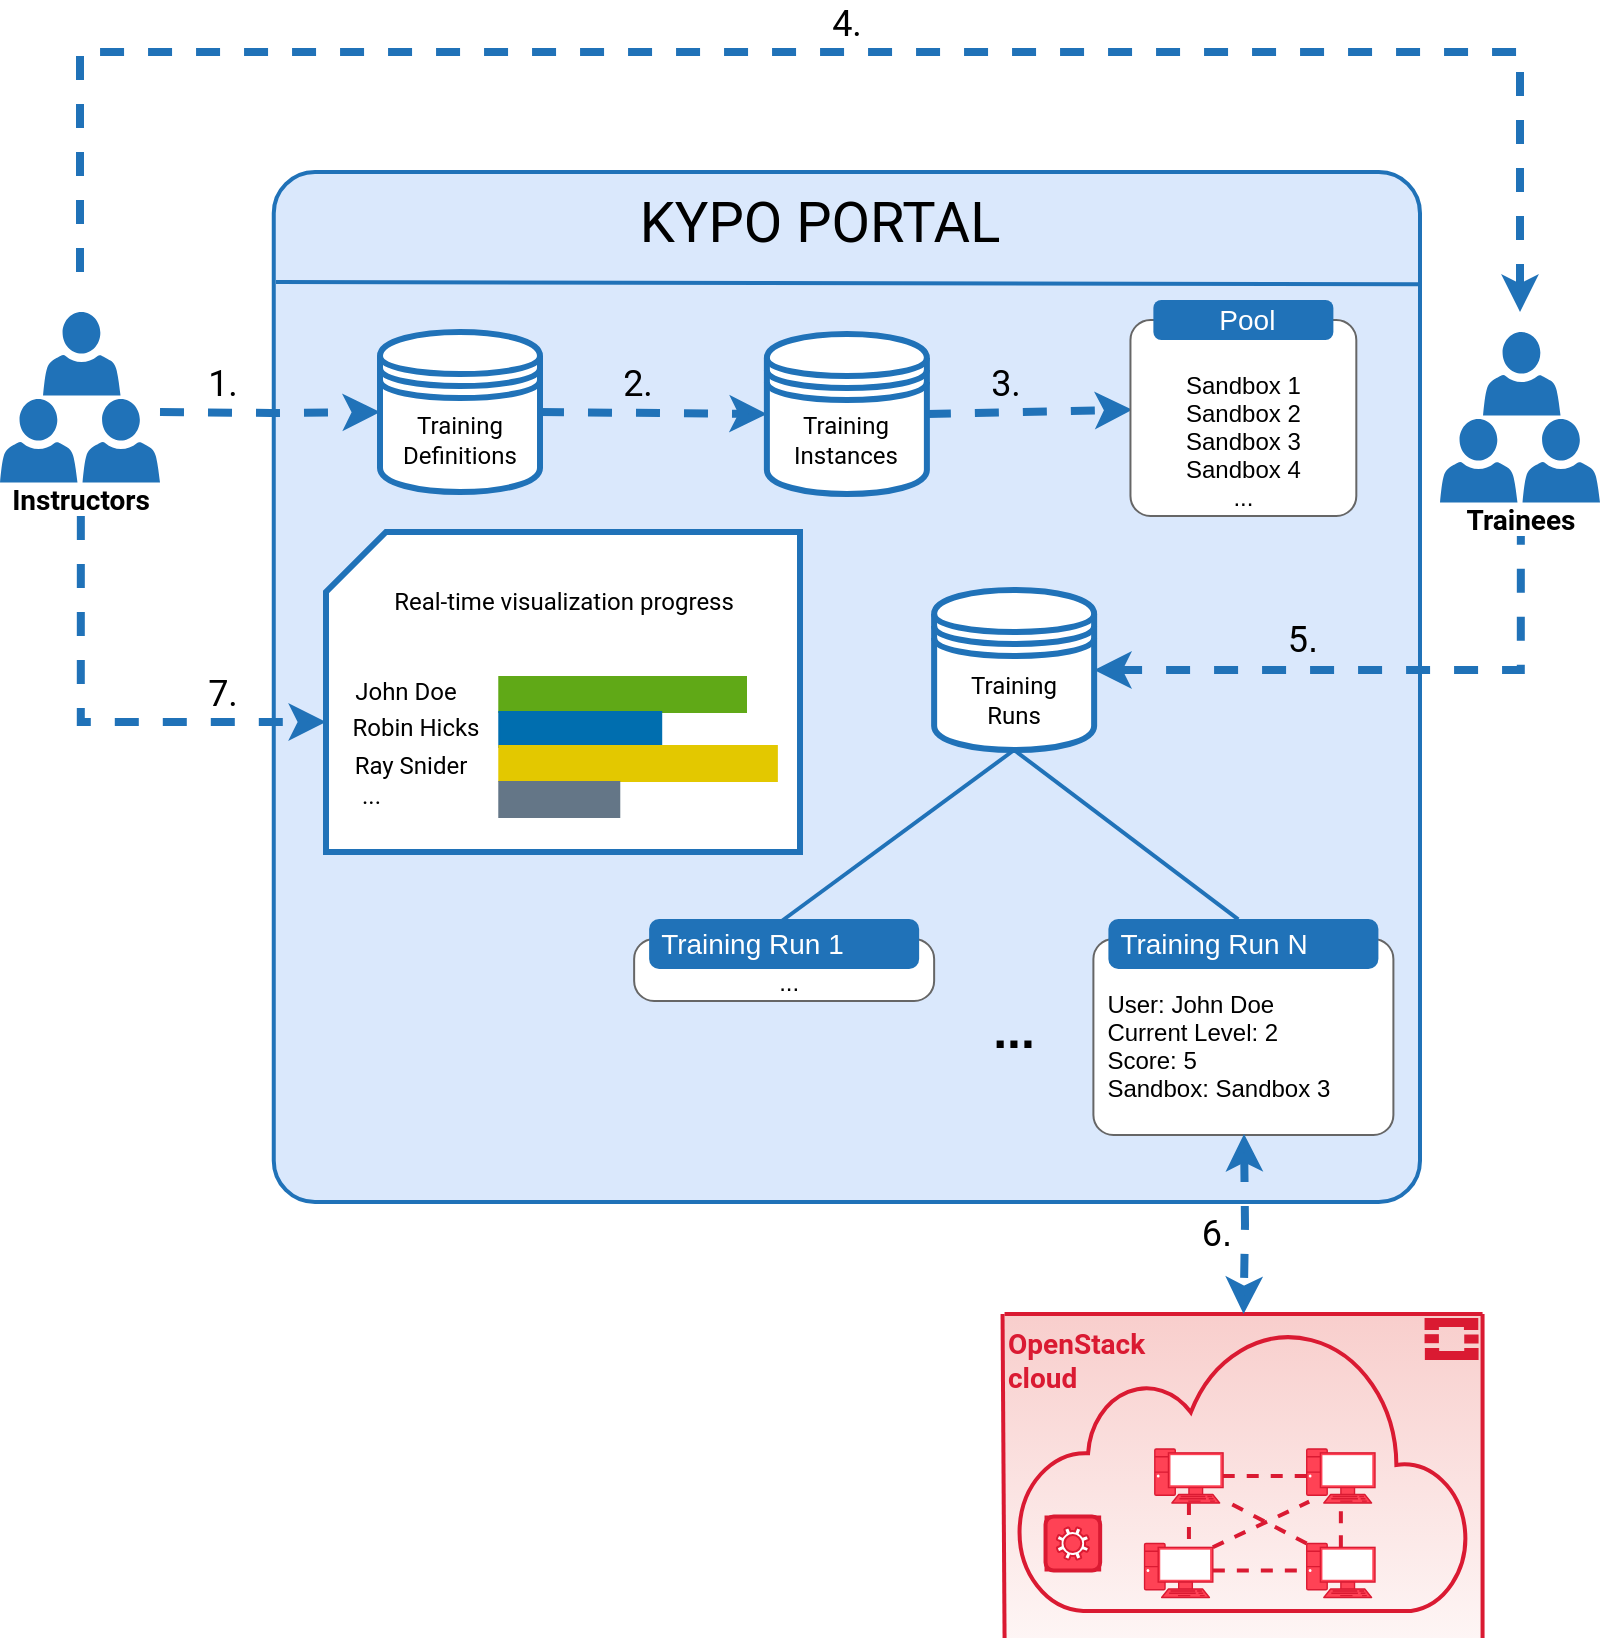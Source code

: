 <mxfile version="13.8.4" type="google"><diagram id="p18mcBJMRnow_LCuhSDe" name="Page-1"><mxGraphModel dx="981" dy="512" grid="1" gridSize="10" guides="1" tooltips="1" connect="1" arrows="1" fold="1" page="1" pageScale="1" pageWidth="800" pageHeight="830" math="0" shadow="0"><root><mxCell id="0"/><mxCell id="1" parent="0"/><mxCell id="fb8JsXGYDAcevWx1EBp9-2" value="" style="rounded=1;whiteSpace=wrap;html=1;strokeWidth=2;verticalAlign=bottom;spacingBottom=17;fontFamily=Roboto;fontSource=https%3A%2F%2Ffonts.googleapis.com%2Fcss%3Ffamily%3DRoboto;arcSize=4;fillColor=#dae8fc;strokeColor=#2072B8;" parent="1" vertex="1"><mxGeometry x="136.88" y="95" width="573.12" height="515" as="geometry"/></mxCell><mxCell id="fb8JsXGYDAcevWx1EBp9-3" value="&lt;font style=&quot;font-size: 28px&quot;&gt;KYPO PORTAL&lt;/font&gt;" style="text;html=1;strokeColor=none;fillColor=none;align=center;verticalAlign=middle;whiteSpace=wrap;rounded=0;fontFamily=Roboto;fontSource=https%3A%2F%2Ffonts.googleapis.com%2Fcss%3Ffamily%3DRoboto;fontSize=12;" parent="1" vertex="1"><mxGeometry x="136.88" y="105" width="546" height="30" as="geometry"/></mxCell><mxCell id="fb8JsXGYDAcevWx1EBp9-4" value="" style="endArrow=none;html=1;strokeWidth=2;fontFamily=Roboto;fontSource=https%3A%2F%2Ffonts.googleapis.com%2Fcss%3Ffamily%3DRoboto;strokeColor=#2072B8;entryX=1;entryY=0.109;entryDx=0;entryDy=0;entryPerimeter=0;" parent="1" target="fb8JsXGYDAcevWx1EBp9-2" edge="1"><mxGeometry x="216.88" y="285" width="50" height="50" as="geometry"><mxPoint x="138" y="150" as="sourcePoint"/><mxPoint x="683.0" y="150" as="targetPoint"/></mxGeometry></mxCell><mxCell id="fb8JsXGYDAcevWx1EBp9-8" value="" style="endArrow=none;dashed=1;html=1;strokeWidth=4;fontFamily=Roboto;fontSource=https%3A%2F%2Ffonts.googleapis.com%2Fcss%3Ffamily%3DRoboto;fontSize=12;fontColor=#000000;endFill=0;startArrow=classic;startFill=1;fillColor=#e1d5e7;strokeColor=#2072B8;rounded=0;edgeStyle=orthogonalEdgeStyle;" parent="1" edge="1"><mxGeometry width="50" height="50" relative="1" as="geometry"><mxPoint x="760" y="165" as="sourcePoint"/><mxPoint x="40" y="155" as="targetPoint"/><Array as="points"><mxPoint x="760" y="35"/><mxPoint x="40" y="35"/></Array></mxGeometry></mxCell><mxCell id="fb8JsXGYDAcevWx1EBp9-9" value="" style="group" parent="1" vertex="1" connectable="0"><mxGeometry x="163" y="275" width="237" height="160" as="geometry"/></mxCell><mxCell id="fb8JsXGYDAcevWx1EBp9-10" value="" style="shape=card;whiteSpace=wrap;html=1;strokeWidth=3;fontFamily=Roboto;fontSource=https%3A%2F%2Ffonts.googleapis.com%2Fcss%3Ffamily%3DRoboto;fontSize=12;strokeColor=#2072B8;" parent="fb8JsXGYDAcevWx1EBp9-9" vertex="1"><mxGeometry width="237" height="160" as="geometry"/></mxCell><mxCell id="fb8JsXGYDAcevWx1EBp9-21" value="Real-time visualization progress" style="text;html=1;strokeColor=none;fillColor=none;align=center;verticalAlign=middle;whiteSpace=wrap;rounded=0;fontFamily=Roboto;fontSource=https%3A%2F%2Ffonts.googleapis.com%2Fcss%3Ffamily%3DRoboto;fontSize=12;fontColor=#000000;" parent="fb8JsXGYDAcevWx1EBp9-9" vertex="1"><mxGeometry x="16.193" y="10" width="206.087" height="50" as="geometry"/></mxCell><mxCell id="fb8JsXGYDAcevWx1EBp9-17" value="John Doe" style="text;html=1;strokeColor=none;fillColor=none;align=center;verticalAlign=middle;whiteSpace=wrap;rounded=0;fontFamily=Roboto;fontSource=https%3A%2F%2Ffonts.googleapis.com%2Fcss%3Ffamily%3DRoboto;fontSize=12;fontColor=#000000;" parent="fb8JsXGYDAcevWx1EBp9-9" vertex="1"><mxGeometry x="10.003" y="70" width="60" height="20" as="geometry"/></mxCell><mxCell id="fb8JsXGYDAcevWx1EBp9-18" value="&lt;h3&gt;&lt;font style=&quot;font-size: 12px&quot;&gt;&lt;span style=&quot;font-weight: normal&quot;&gt;Robin Hicks&lt;/span&gt;&lt;/font&gt;&lt;/h3&gt;" style="text;html=1;strokeColor=none;fillColor=none;align=center;verticalAlign=middle;whiteSpace=wrap;rounded=0;fontFamily=Roboto;fontSource=https%3A%2F%2Ffonts.googleapis.com%2Fcss%3Ffamily%3DRoboto;fontSize=12;fontColor=#000000;" parent="fb8JsXGYDAcevWx1EBp9-9" vertex="1"><mxGeometry x="10" y="87" width="70" height="20" as="geometry"/></mxCell><mxCell id="fb8JsXGYDAcevWx1EBp9-19" value="&lt;h3&gt;&lt;font style=&quot;font-size: 12px&quot;&gt;&lt;span style=&quot;font-weight: normal&quot;&gt;Ray Snider&lt;/span&gt;&lt;/font&gt;&lt;/h3&gt;" style="text;html=1;strokeColor=none;fillColor=none;align=center;verticalAlign=middle;whiteSpace=wrap;rounded=0;fontFamily=Roboto;fontSource=https%3A%2F%2Ffonts.googleapis.com%2Fcss%3Ffamily%3DRoboto;fontSize=12;fontColor=#000000;" parent="fb8JsXGYDAcevWx1EBp9-9" vertex="1"><mxGeometry x="10" y="105.75" width="65.07" height="20" as="geometry"/></mxCell><mxCell id="fb8JsXGYDAcevWx1EBp9-20" value="..." style="text;html=1;strokeColor=none;fillColor=none;align=left;verticalAlign=middle;whiteSpace=wrap;rounded=0;fontFamily=Roboto;fontSource=https%3A%2F%2Ffonts.googleapis.com%2Fcss%3Ffamily%3DRoboto;fontSize=12;fontColor=#000000;" parent="fb8JsXGYDAcevWx1EBp9-9" vertex="1"><mxGeometry x="16.193" y="122" width="58.882" height="20" as="geometry"/></mxCell><mxCell id="fb8JsXGYDAcevWx1EBp9-13" value="" style="rounded=0;whiteSpace=wrap;html=1;strokeWidth=1;fontFamily=Roboto;fontSource=https%3A%2F%2Ffonts.googleapis.com%2Fcss%3Ffamily%3DRoboto;fontSize=12;fontColor=#ffffff;fillColor=#60a917;strokeColor=#60A917;" parent="fb8JsXGYDAcevWx1EBp9-9" vertex="1"><mxGeometry x="86.64" y="72.5" width="123.36" height="17.5" as="geometry"/></mxCell><mxCell id="fb8JsXGYDAcevWx1EBp9-14" value="" style="rounded=0;whiteSpace=wrap;html=1;strokeColor=#006EAF;strokeWidth=1;fontFamily=Roboto;fontSource=https%3A%2F%2Ffonts.googleapis.com%2Fcss%3Ffamily%3DRoboto;fontSize=12;fontColor=#000000;fillColor=#006EAF;" parent="fb8JsXGYDAcevWx1EBp9-9" vertex="1"><mxGeometry x="86.642" y="90" width="80.963" height="17.5" as="geometry"/></mxCell><mxCell id="fb8JsXGYDAcevWx1EBp9-15" value="" style="rounded=0;whiteSpace=wrap;html=1;strokeWidth=1;fontFamily=Roboto;fontSource=https%3A%2F%2Ffonts.googleapis.com%2Fcss%3Ffamily%3DRoboto;fontSize=12;fontColor=#ffffff;fillColor=#e3c800;strokeColor=#E3C800;" parent="fb8JsXGYDAcevWx1EBp9-9" vertex="1"><mxGeometry x="86.642" y="107" width="138.793" height="17.5" as="geometry"/></mxCell><mxCell id="fb8JsXGYDAcevWx1EBp9-16" value="" style="rounded=0;whiteSpace=wrap;html=1;strokeWidth=1;fontFamily=Roboto;fontSource=https%3A%2F%2Ffonts.googleapis.com%2Fcss%3Ffamily%3DRoboto;fontSize=12;fontColor=#ffffff;fillColor=#647687;strokeColor=#647687;" parent="fb8JsXGYDAcevWx1EBp9-9" vertex="1"><mxGeometry x="86.642" y="125" width="60" height="17.5" as="geometry"/></mxCell><mxCell id="fb8JsXGYDAcevWx1EBp9-23" value="" style="endArrow=classic;dashed=1;html=1;strokeWidth=4;fontFamily=Roboto;fontSource=https%3A%2F%2Ffonts.googleapis.com%2Fcss%3Ffamily%3DRoboto;fontSize=12;fontColor=#000000;endFill=1;startArrow=none;startFill=0;fillColor=#e1d5e7;strokeColor=#2072B8;exitX=0.5;exitY=1;exitDx=0;exitDy=0;rounded=0;edgeStyle=orthogonalEdgeStyle;entryX=0;entryY=0;entryDx=0;entryDy=95;entryPerimeter=0;" parent="1" source="fb8JsXGYDAcevWx1EBp9-39" target="fb8JsXGYDAcevWx1EBp9-10" edge="1"><mxGeometry width="50" height="50" relative="1" as="geometry"><mxPoint y="785" as="sourcePoint"/><mxPoint x="160" y="765" as="targetPoint"/></mxGeometry></mxCell><mxCell id="fb8JsXGYDAcevWx1EBp9-25" value="" style="endArrow=none;dashed=1;html=1;strokeWidth=4;fontFamily=Roboto;fontSource=https%3A%2F%2Ffonts.googleapis.com%2Fcss%3Ffamily%3DRoboto;fontSize=12;fontColor=#000000;startArrow=classic;startFill=1;fillColor=#e1d5e7;strokeColor=#2072B8;entryX=0.5;entryY=1;entryDx=0;entryDy=0;edgeStyle=orthogonalEdgeStyle;rounded=0;exitX=1;exitY=0.5;exitDx=0;exitDy=0;" parent="1" source="Sejfpr56pKn_A4mPvR67-1" target="fb8JsXGYDAcevWx1EBp9-27" edge="1"><mxGeometry x="347" y="683" width="50" height="50" as="geometry"><mxPoint x="602.358" y="342" as="sourcePoint"/><mxPoint x="696" y="727.71" as="targetPoint"/></mxGeometry></mxCell><mxCell id="fb8JsXGYDAcevWx1EBp9-26" value="" style="group" parent="1" vertex="1" connectable="0"><mxGeometry x="720" y="175" width="80" height="102" as="geometry"/></mxCell><mxCell id="fb8JsXGYDAcevWx1EBp9-27" value="Trainees" style="text;html=1;strokeColor=none;align=center;verticalAlign=middle;whiteSpace=wrap;rounded=0;fontColor=#000000;fontFamily=Roboto;fontSource=https%3A%2F%2Ffonts.googleapis.com%2Fcss%3Ffamily%3DRoboto;fontSize=14;fontStyle=1" parent="fb8JsXGYDAcevWx1EBp9-26" vertex="1"><mxGeometry x="10.947" y="85.279" width="58.947" height="16.721" as="geometry"/></mxCell><mxCell id="fb8JsXGYDAcevWx1EBp9-28" value="" style="pointerEvents=1;shadow=0;dashed=0;html=1;strokeColor=none;labelPosition=center;verticalLabelPosition=bottom;verticalAlign=top;outlineConnect=0;align=center;shape=mxgraph.office.users.user;fillColor=#2072B8;fontFamily=Roboto;fontSource=https%3A%2F%2Ffonts.googleapis.com%2Fcss%3Ffamily%3DRoboto;" parent="fb8JsXGYDAcevWx1EBp9-26" vertex="1"><mxGeometry x="21.516" width="38.737" height="41.803" as="geometry"/></mxCell><mxCell id="fb8JsXGYDAcevWx1EBp9-29" value="" style="pointerEvents=1;shadow=0;dashed=0;html=1;strokeColor=none;labelPosition=center;verticalLabelPosition=bottom;verticalAlign=top;outlineConnect=0;align=center;shape=mxgraph.office.users.user;fillColor=#2072B8;fontFamily=Roboto;fontSource=https%3A%2F%2Ffonts.googleapis.com%2Fcss%3Ffamily%3DRoboto;" parent="fb8JsXGYDAcevWx1EBp9-26" vertex="1"><mxGeometry y="43.475" width="38.737" height="41.803" as="geometry"/></mxCell><mxCell id="fb8JsXGYDAcevWx1EBp9-30" value="" style="pointerEvents=1;shadow=0;dashed=0;html=1;strokeColor=none;labelPosition=center;verticalLabelPosition=bottom;verticalAlign=top;outlineConnect=0;align=center;shape=mxgraph.office.users.user;fillColor=#2072B8;fontFamily=Roboto;fontSource=https%3A%2F%2Ffonts.googleapis.com%2Fcss%3Ffamily%3DRoboto;" parent="fb8JsXGYDAcevWx1EBp9-26" vertex="1"><mxGeometry x="41.263" y="43.475" width="38.737" height="41.803" as="geometry"/></mxCell><mxCell id="fb8JsXGYDAcevWx1EBp9-32" value="&lt;font style=&quot;font-size: 18px&quot;&gt;&lt;font data-font-src=&quot;https://fonts.googleapis.com/css?family=Roboto&quot; face=&quot;Roboto&quot;&gt;5&lt;/font&gt;.&lt;/font&gt;" style="text;html=1;strokeColor=none;fillColor=none;align=center;verticalAlign=middle;whiteSpace=wrap;rounded=0;" parent="1" vertex="1"><mxGeometry x="640" y="319" width="23" height="20" as="geometry"/></mxCell><mxCell id="fb8JsXGYDAcevWx1EBp9-33" value="&lt;font style=&quot;font-size: 18px&quot;&gt;&lt;font data-font-src=&quot;https://fonts.googleapis.com/css?family=Roboto&quot; face=&quot;Roboto&quot;&gt;6&lt;/font&gt;.&lt;/font&gt;" style="text;html=1;strokeColor=none;fillColor=none;align=center;verticalAlign=middle;whiteSpace=wrap;rounded=0;" parent="1" vertex="1"><mxGeometry x="597" y="616" width="23" height="20" as="geometry"/></mxCell><mxCell id="fb8JsXGYDAcevWx1EBp9-38" value="" style="group" parent="1" vertex="1" connectable="0"><mxGeometry y="165" width="80" height="102" as="geometry"/></mxCell><mxCell id="fb8JsXGYDAcevWx1EBp9-39" value="Instructors" style="text;html=1;strokeColor=none;align=center;verticalAlign=middle;whiteSpace=wrap;rounded=0;fontColor=#000000;fontFamily=Roboto;fontSource=https%3A%2F%2Ffonts.googleapis.com%2Fcss%3Ffamily%3DRoboto;fontSize=14;fontStyle=1" parent="fb8JsXGYDAcevWx1EBp9-38" vertex="1"><mxGeometry x="10.947" y="85.279" width="58.947" height="16.721" as="geometry"/></mxCell><mxCell id="fb8JsXGYDAcevWx1EBp9-40" value="" style="pointerEvents=1;shadow=0;dashed=0;html=1;strokeColor=none;labelPosition=center;verticalLabelPosition=bottom;verticalAlign=top;outlineConnect=0;align=center;shape=mxgraph.office.users.user;fillColor=#2072B8;fontFamily=Roboto;fontSource=https%3A%2F%2Ffonts.googleapis.com%2Fcss%3Ffamily%3DRoboto;" parent="fb8JsXGYDAcevWx1EBp9-38" vertex="1"><mxGeometry x="21.516" width="38.737" height="41.803" as="geometry"/></mxCell><mxCell id="fb8JsXGYDAcevWx1EBp9-41" value="" style="pointerEvents=1;shadow=0;dashed=0;html=1;strokeColor=none;labelPosition=center;verticalLabelPosition=bottom;verticalAlign=top;outlineConnect=0;align=center;shape=mxgraph.office.users.user;fillColor=#2072B8;fontFamily=Roboto;fontSource=https%3A%2F%2Ffonts.googleapis.com%2Fcss%3Ffamily%3DRoboto;" parent="fb8JsXGYDAcevWx1EBp9-38" vertex="1"><mxGeometry y="43.475" width="38.737" height="41.803" as="geometry"/></mxCell><mxCell id="fb8JsXGYDAcevWx1EBp9-42" value="" style="pointerEvents=1;shadow=0;dashed=0;html=1;strokeColor=none;labelPosition=center;verticalLabelPosition=bottom;verticalAlign=top;outlineConnect=0;align=center;shape=mxgraph.office.users.user;fillColor=#2072B8;fontFamily=Roboto;fontSource=https%3A%2F%2Ffonts.googleapis.com%2Fcss%3Ffamily%3DRoboto;" parent="fb8JsXGYDAcevWx1EBp9-38" vertex="1"><mxGeometry x="41.263" y="43.475" width="38.737" height="41.803" as="geometry"/></mxCell><mxCell id="fb8JsXGYDAcevWx1EBp9-44" value="&lt;font style=&quot;font-size: 18px&quot;&gt;4.&lt;/font&gt;" style="text;html=1;strokeColor=none;fillColor=none;align=center;verticalAlign=middle;whiteSpace=wrap;rounded=0;fontFamily=Roboto;fontSource=https%3A%2F%2Ffonts.googleapis.com%2Fcss%3Ffamily%3DRoboto;rotation=0;" parent="1" vertex="1"><mxGeometry x="411.94" y="10" width="23" height="20" as="geometry"/></mxCell><mxCell id="fb8JsXGYDAcevWx1EBp9-46" value="&lt;font style=&quot;font-size: 18px&quot;&gt;1.&lt;/font&gt;" style="text;html=1;strokeColor=none;fillColor=none;align=center;verticalAlign=middle;whiteSpace=wrap;rounded=0;fontFamily=Roboto;fontSource=https%3A%2F%2Ffonts.googleapis.com%2Fcss%3Ffamily%3DRoboto;" parent="1" vertex="1"><mxGeometry x="100" y="190" width="23" height="20" as="geometry"/></mxCell><mxCell id="fb8JsXGYDAcevWx1EBp9-47" value="&lt;font style=&quot;font-size: 18px&quot; face=&quot;Roboto&quot;&gt;3.&lt;/font&gt; " style="text;html=1;strokeColor=none;fillColor=none;align=center;verticalAlign=middle;whiteSpace=wrap;rounded=0;" parent="1" vertex="1"><mxGeometry x="491.12" y="190" width="23.75" height="20" as="geometry"/></mxCell><mxCell id="fb8JsXGYDAcevWx1EBp9-80" value="" style="endArrow=classic;html=1;dashed=1;strokeWidth=4;fontFamily=Roboto;fontSource=https%3A%2F%2Ffonts.googleapis.com%2Fcss%3Ffamily%3DRoboto;fontSize=12;fillColor=#e1d5e7;endFill=1;exitX=1;exitY=0.5;exitDx=0;exitDy=0;strokeColor=#2072B8;entryX=0;entryY=0.5;entryDx=0;entryDy=0;" parent="1" source="fb8JsXGYDAcevWx1EBp9-92" target="fb8JsXGYDAcevWx1EBp9-85" edge="1"><mxGeometry x="634.88" y="385" width="50" height="50" as="geometry"><mxPoint x="574.38" y="440" as="sourcePoint"/><mxPoint x="470" y="440" as="targetPoint"/></mxGeometry></mxCell><mxCell id="fb8JsXGYDAcevWx1EBp9-81" value="" style="endArrow=classic;html=1;dashed=1;strokeWidth=4;fontFamily=Roboto;fontSource=https%3A%2F%2Ffonts.googleapis.com%2Fcss%3Ffamily%3DRoboto;fontSize=12;fillColor=#e1d5e7;endFill=1;entryX=0;entryY=0.5;entryDx=0;entryDy=0;strokeColor=#2072B8;edgeStyle=orthogonalEdgeStyle;rounded=0;" parent="1" target="fb8JsXGYDAcevWx1EBp9-92" edge="1"><mxGeometry x="176.88" y="135" width="50" height="50" as="geometry"><mxPoint x="80" y="215" as="sourcePoint"/><mxPoint x="617.13" y="420" as="targetPoint"/></mxGeometry></mxCell><mxCell id="fb8JsXGYDAcevWx1EBp9-85" value="" style="shape=datastore;whiteSpace=wrap;html=1;strokeColor=#2072B8;strokeWidth=3;" parent="1" vertex="1"><mxGeometry x="383.44" y="176" width="80" height="80" as="geometry"/></mxCell><mxCell id="fb8JsXGYDAcevWx1EBp9-86" value="Training &lt;br&gt;Instances" style="text;html=1;strokeColor=none;align=center;verticalAlign=middle;whiteSpace=wrap;rounded=0;fontColor=#000000;fontFamily=Roboto;fontSource=https%3A%2F%2Ffonts.googleapis.com%2Fcss%3Ffamily%3DRoboto;rotation=0;" parent="1" vertex="1"><mxGeometry x="395.31" y="215" width="56.25" height="28" as="geometry"/></mxCell><mxCell id="fb8JsXGYDAcevWx1EBp9-87" value="" style="endArrow=classic;html=1;dashed=1;strokeWidth=4;fontFamily=Roboto;fontSource=https%3A%2F%2Ffonts.googleapis.com%2Fcss%3Ffamily%3DRoboto;fontSize=12;fillColor=#e1d5e7;startArrow=none;startFill=0;entryX=0.008;entryY=0.508;entryDx=0;entryDy=0;strokeColor=#2072B8;endFill=1;exitX=1;exitY=0.5;exitDx=0;exitDy=0;entryPerimeter=0;rounded=0;" parent="1" source="fb8JsXGYDAcevWx1EBp9-85" target="fb8JsXGYDAcevWx1EBp9-114" edge="1"><mxGeometry x="411.88" y="415" width="50" height="50" as="geometry"><mxPoint x="439.66" y="413" as="sourcePoint"/><mxPoint x="409.63" y="405.0" as="targetPoint"/></mxGeometry></mxCell><mxCell id="fb8JsXGYDAcevWx1EBp9-92" value="" style="shape=datastore;whiteSpace=wrap;html=1;strokeColor=#2072B8;strokeWidth=3;" parent="1" vertex="1"><mxGeometry x="190" y="175.0" width="80" height="80" as="geometry"/></mxCell><mxCell id="fb8JsXGYDAcevWx1EBp9-93" value="Training &lt;br&gt;Definitions" style="text;html=1;strokeColor=none;align=center;verticalAlign=middle;whiteSpace=wrap;rounded=0;fontColor=#000000;fontFamily=Roboto;fontSource=https%3A%2F%2Ffonts.googleapis.com%2Fcss%3Ffamily%3DRoboto;rotation=0;" parent="1" vertex="1"><mxGeometry x="195.94" y="214" width="68.12" height="30" as="geometry"/></mxCell><mxCell id="fb8JsXGYDAcevWx1EBp9-113" value="&lt;font style=&quot;font-size: 18px&quot; face=&quot;Roboto&quot;&gt;2.&lt;/font&gt; " style="text;html=1;strokeColor=none;fillColor=none;align=center;verticalAlign=middle;whiteSpace=wrap;rounded=0;" parent="1" vertex="1"><mxGeometry x="306.87" y="190" width="23.75" height="20" as="geometry"/></mxCell><mxCell id="fb8JsXGYDAcevWx1EBp9-114" value="Sandbox 1&#xA;Sandbox 2&#xA;Sandbox 3&#xA;Sandbox 4&#xA;..." style="shape=mxgraph.mockup.containers.marginRect;rectMarginTop=10;strokeColor=#666666;strokeWidth=1;dashed=0;rounded=1;arcSize=5;recursiveResize=0;verticalAlign=bottom;" parent="1" vertex="1"><mxGeometry x="565.23" y="159" width="112.93" height="108" as="geometry"/></mxCell><mxCell id="fb8JsXGYDAcevWx1EBp9-115" value="Pool" style="shape=rect;strokeColor=none;strokeWidth=1;dashed=0;rounded=1;arcSize=20;fontColor=#ffffff;fontSize=14;spacing=2;spacingTop=-2;align=center;autosize=1;spacingLeft=4;resizeWidth=0;resizeHeight=0;perimeter=none;labelBorderColor=none;labelBackgroundColor=none;fillColor=#2072B8;" parent="fb8JsXGYDAcevWx1EBp9-114" vertex="1"><mxGeometry x="11.46" width="90" height="20" as="geometry"/></mxCell><mxCell id="fb8JsXGYDAcevWx1EBp9-138" value="User: John Doe&#xA;Current Level: 2&#xA;Score: 5&#xA;Sandbox: Sandbox 3&#xA;" style="shape=mxgraph.mockup.containers.marginRect;rectMarginTop=10;strokeColor=#666666;strokeWidth=1;dashed=0;rounded=1;arcSize=5;recursiveResize=0;verticalAlign=bottom;fontStyle=0;align=left;spacingLeft=5;" parent="1" vertex="1"><mxGeometry x="546.7" y="468.5" width="150" height="108" as="geometry"/></mxCell><mxCell id="fb8JsXGYDAcevWx1EBp9-139" value="Training Run N" style="shape=rect;strokeColor=none;strokeWidth=1;dashed=0;rounded=1;arcSize=20;fontColor=#ffffff;fontSize=14;spacing=2;spacingTop=-2;align=left;autosize=1;spacingLeft=4;resizeWidth=0;resizeHeight=0;perimeter=none;labelBorderColor=none;labelBackgroundColor=none;fillColor=#2072B8;" parent="fb8JsXGYDAcevWx1EBp9-138" vertex="1"><mxGeometry x="7.5" width="135" height="25" as="geometry"/></mxCell><mxCell id="fb8JsXGYDAcevWx1EBp9-140" value="" style="group;rounded=0;dashed=1;strokeWidth=2;fillColor=#f8cecc;fontStyle=1" parent="1" vertex="1" connectable="0"><mxGeometry x="502.28" y="666" width="239" height="162" as="geometry"/></mxCell><mxCell id="fb8JsXGYDAcevWx1EBp9-141" value="OpenStack&lt;br&gt; cloud" style="rounded=0;whiteSpace=wrap;html=1;opacity=80;fillColor=#f8cecc;align=left;verticalAlign=top;fontSize=14;fontFamily=Roboto;fontSource=https%3A%2F%2Ffonts.googleapis.com%2Fcss%3Ffamily%3DRoboto;gradientDirection=south;strokeColor=none;fontColor=#DA1A32;fontStyle=1;gradientColor=#ffffff;" parent="fb8JsXGYDAcevWx1EBp9-140" vertex="1"><mxGeometry width="239" height="162.0" as="geometry"/></mxCell><mxCell id="fb8JsXGYDAcevWx1EBp9-142" value="" style="html=1;verticalLabelPosition=bottom;align=center;labelBackgroundColor=#ffffff;verticalAlign=top;strokeWidth=2;shadow=0;dashed=0;shape=mxgraph.ios7.icons.cloud;fontColor=#ffffff;fillColor=none;strokeColor=#da1a32;" parent="fb8JsXGYDAcevWx1EBp9-140" vertex="1"><mxGeometry x="6.829" y="6.75" width="225.343" height="141.75" as="geometry"/></mxCell><mxCell id="fb8JsXGYDAcevWx1EBp9-143" value="" style="fontColor=#ffffff;verticalAlign=top;verticalLabelPosition=bottom;labelPosition=center;align=center;html=1;outlineConnect=0;gradientDirection=north;strokeWidth=2;shape=mxgraph.networks.pc;strokeColor=#da1a32;fillColor=#FF4255;" parent="fb8JsXGYDAcevWx1EBp9-140" vertex="1"><mxGeometry x="151.082" y="67.5" width="34.143" height="27.0" as="geometry"/></mxCell><mxCell id="fb8JsXGYDAcevWx1EBp9-144" style="edgeStyle=none;rounded=0;orthogonalLoop=1;jettySize=auto;html=1;exitX=1;exitY=0.07;exitDx=0;exitDy=0;exitPerimeter=0;dashed=1;endArrow=none;endFill=0;strokeWidth=2;fontColor=#000000;fillColor=#1ba1e2;entryX=0.618;entryY=0.55;entryDx=0;entryDy=0;entryPerimeter=0;strokeColor=#da1a32;" parent="fb8JsXGYDAcevWx1EBp9-140" source="fb8JsXGYDAcevWx1EBp9-145" edge="1"><mxGeometry x="6.829" y="6.75" as="geometry"><mxPoint x="152.304" y="93.825" as="targetPoint"/></mxGeometry></mxCell><mxCell id="fb8JsXGYDAcevWx1EBp9-145" value="" style="fontColor=#ffffff;verticalAlign=top;verticalLabelPosition=bottom;labelPosition=center;align=center;html=1;outlineConnect=0;gradientDirection=north;strokeWidth=2;shape=mxgraph.networks.pc;strokeColor=#da1a32;fillColor=#FF4255;" parent="fb8JsXGYDAcevWx1EBp9-140" vertex="1"><mxGeometry x="69.993" y="114.75" width="34.143" height="27.0" as="geometry"/></mxCell><mxCell id="fb8JsXGYDAcevWx1EBp9-146" style="rounded=0;orthogonalLoop=1;jettySize=auto;html=1;exitX=0.5;exitY=1;exitDx=0;exitDy=0;exitPerimeter=0;entryX=0.65;entryY=0.076;entryDx=0;entryDy=0;entryPerimeter=0;dashed=1;endArrow=none;endFill=0;strokeWidth=2;fontColor=#000000;fillColor=#1ba1e2;strokeColor=#da1a32;" parent="fb8JsXGYDAcevWx1EBp9-140" source="fb8JsXGYDAcevWx1EBp9-147" target="fb8JsXGYDAcevWx1EBp9-145" edge="1"><mxGeometry x="6.829" y="6.75" as="geometry"/></mxCell><mxCell id="fb8JsXGYDAcevWx1EBp9-147" value="" style="fontColor=#ffffff;verticalAlign=top;verticalLabelPosition=bottom;labelPosition=center;align=center;html=1;outlineConnect=0;gradientDirection=north;strokeWidth=2;shape=mxgraph.networks.pc;strokeColor=#da1a32;fillColor=#FF4255;" parent="fb8JsXGYDAcevWx1EBp9-140" vertex="1"><mxGeometry x="75.114" y="67.5" width="34.143" height="27.0" as="geometry"/></mxCell><mxCell id="fb8JsXGYDAcevWx1EBp9-148" style="rounded=0;orthogonalLoop=1;jettySize=auto;html=1;exitX=0;exitY=0.5;exitDx=0;exitDy=0;exitPerimeter=0;entryX=1;entryY=0.5;entryDx=0;entryDy=0;entryPerimeter=0;dashed=1;endArrow=none;endFill=0;strokeWidth=2;fontColor=#000000;fillColor=#1ba1e2;strokeColor=#da1a32;" parent="fb8JsXGYDAcevWx1EBp9-140" source="fb8JsXGYDAcevWx1EBp9-143" target="fb8JsXGYDAcevWx1EBp9-147" edge="1"><mxGeometry x="6.829" y="6.75" as="geometry"/></mxCell><mxCell id="fb8JsXGYDAcevWx1EBp9-149" style="rounded=0;orthogonalLoop=1;jettySize=auto;html=1;exitX=0.5;exitY=0.07;exitDx=0;exitDy=0;exitPerimeter=0;strokeWidth=2;fontColor=#000000;dashed=1;endArrow=none;endFill=0;fillColor=#1ba1e2;strokeColor=#da1a32;" parent="fb8JsXGYDAcevWx1EBp9-140" source="fb8JsXGYDAcevWx1EBp9-151" target="fb8JsXGYDAcevWx1EBp9-143" edge="1"><mxGeometry x="6.829" y="6.75" as="geometry"/></mxCell><mxCell id="fb8JsXGYDAcevWx1EBp9-150" style="edgeStyle=none;rounded=0;orthogonalLoop=1;jettySize=auto;html=1;exitX=0;exitY=0;exitDx=0;exitDy=0;exitPerimeter=0;dashed=1;endArrow=none;endFill=0;strokeWidth=2;fontColor=#000000;fillColor=#1ba1e2;endSize=13;entryX=0.98;entryY=0.925;entryDx=0;entryDy=0;entryPerimeter=0;strokeColor=#da1a32;" parent="fb8JsXGYDAcevWx1EBp9-140" source="fb8JsXGYDAcevWx1EBp9-151" target="fb8JsXGYDAcevWx1EBp9-147" edge="1"><mxGeometry x="6.829" y="6.75" as="geometry"><mxPoint x="109.257" y="91.8" as="targetPoint"/></mxGeometry></mxCell><mxCell id="fb8JsXGYDAcevWx1EBp9-151" value="" style="fontColor=#ffffff;verticalAlign=top;verticalLabelPosition=bottom;labelPosition=center;align=center;html=1;outlineConnect=0;gradientDirection=north;strokeWidth=2;shape=mxgraph.networks.pc;strokeColor=#da1a32;fillColor=#FF4255;" parent="fb8JsXGYDAcevWx1EBp9-140" vertex="1"><mxGeometry x="151.082" y="114.75" width="34.143" height="27.0" as="geometry"/></mxCell><mxCell id="fb8JsXGYDAcevWx1EBp9-152" style="rounded=0;orthogonalLoop=1;jettySize=auto;html=1;exitX=1;exitY=0.5;exitDx=0;exitDy=0;exitPerimeter=0;entryX=0;entryY=0.5;entryDx=0;entryDy=0;entryPerimeter=0;dashed=1;endArrow=none;endFill=0;strokeWidth=2;fontColor=#000000;fillColor=#1ba1e2;strokeColor=#da1a32;" parent="fb8JsXGYDAcevWx1EBp9-140" source="fb8JsXGYDAcevWx1EBp9-145" target="fb8JsXGYDAcevWx1EBp9-151" edge="1"><mxGeometry x="6.829" y="6.75" as="geometry"/></mxCell><mxCell id="fb8JsXGYDAcevWx1EBp9-153" value="" style="group;strokeColor=#da1a32;fillColor=#FF4255;" parent="fb8JsXGYDAcevWx1EBp9-140" vertex="1" connectable="0"><mxGeometry x="20.486" y="101.25" width="27.314" height="27.0" as="geometry"/></mxCell><mxCell id="fb8JsXGYDAcevWx1EBp9-154" value="" style="rounded=1;whiteSpace=wrap;html=1;strokeWidth=2;fontFamily=Roboto;fontColor=#ffffff;strokeColor=#da1a32;fillColor=#FF4255;" parent="fb8JsXGYDAcevWx1EBp9-153" vertex="1"><mxGeometry width="27.314" height="27.0" as="geometry"/></mxCell><mxCell id="fb8JsXGYDAcevWx1EBp9-155" value="" style="pointerEvents=1;shadow=0;dashed=0;html=1;labelPosition=center;verticalLabelPosition=bottom;verticalAlign=top;outlineConnect=0;align=center;shape=mxgraph.office.concepts.settings;fontFamily=Roboto;strokeColor=#da1a32;" parent="fb8JsXGYDAcevWx1EBp9-153" vertex="1"><mxGeometry x="5.589" y="5.4" width="16.136" height="16.2" as="geometry"/></mxCell><mxCell id="fb8JsXGYDAcevWx1EBp9-156" value="" style="endArrow=none;html=1;strokeWidth=2;fontFamily=Roboto;fontSource=https%3A%2F%2Ffonts.googleapis.com%2Fcss%3Ffamily%3DRoboto;fontSize=12;fontColor=#000000;strokeColor=#DA1A32;exitX=0;exitY=1;exitDx=0;exitDy=0;" parent="fb8JsXGYDAcevWx1EBp9-140" source="fb8JsXGYDAcevWx1EBp9-141" edge="1"><mxGeometry width="50" height="50" relative="1" as="geometry"><mxPoint x="239.5" y="162" as="sourcePoint"/><mxPoint x="-1" as="targetPoint"/></mxGeometry></mxCell><mxCell id="fb8JsXGYDAcevWx1EBp9-157" value="" style="group" parent="fb8JsXGYDAcevWx1EBp9-140" vertex="1" connectable="0"><mxGeometry x="210" y="2" width="27" height="21" as="geometry"/></mxCell><mxCell id="fb8JsXGYDAcevWx1EBp9-158" value="" style="rounded=0;whiteSpace=wrap;html=1;strokeWidth=3;gradientColor=none;fontFamily=Roboto;fontSource=https%3A%2F%2Ffonts.googleapis.com%2Fcss%3Ffamily%3DRoboto;fontColor=#DA1A32;fillColor=#DA1A32;strokeColor=none;" parent="fb8JsXGYDAcevWx1EBp9-157" vertex="1"><mxGeometry y="8.1" width="7.161" height="4.5" as="geometry"/></mxCell><mxCell id="fb8JsXGYDAcevWx1EBp9-159" value="" style="rounded=0;whiteSpace=wrap;html=1;strokeWidth=3;gradientColor=none;fontFamily=Roboto;fontSource=https%3A%2F%2Ffonts.googleapis.com%2Fcss%3Ffamily%3DRoboto;fontColor=#DA1A32;fillColor=#DA1A32;strokeColor=none;" parent="fb8JsXGYDAcevWx1EBp9-157" vertex="1"><mxGeometry x="19.839" y="8.25" width="7.161" height="4.5" as="geometry"/></mxCell><mxCell id="fb8JsXGYDAcevWx1EBp9-160" value="" style="rounded=0;whiteSpace=wrap;html=1;strokeWidth=3;gradientColor=none;fontFamily=Roboto;fontSource=https%3A%2F%2Ffonts.googleapis.com%2Fcss%3Ffamily%3DRoboto;fontColor=#DA1A32;fillColor=#DA1A32;strokeColor=none;" parent="fb8JsXGYDAcevWx1EBp9-157" vertex="1"><mxGeometry width="26.853" height="4.5" as="geometry"/></mxCell><mxCell id="fb8JsXGYDAcevWx1EBp9-161" value="" style="rounded=0;whiteSpace=wrap;html=1;strokeWidth=3;gradientColor=none;fontFamily=Roboto;fontSource=https%3A%2F%2Ffonts.googleapis.com%2Fcss%3Ffamily%3DRoboto;fontColor=#DA1A32;fillColor=#DA1A32;strokeColor=none;" parent="fb8JsXGYDAcevWx1EBp9-157" vertex="1"><mxGeometry y="4.5" width="7.161" height="1.5" as="geometry"/></mxCell><mxCell id="fb8JsXGYDAcevWx1EBp9-162" value="" style="rounded=0;whiteSpace=wrap;html=1;strokeWidth=3;gradientColor=none;fontFamily=Roboto;fontSource=https%3A%2F%2Ffonts.googleapis.com%2Fcss%3Ffamily%3DRoboto;fontColor=#DA1A32;fillColor=#DA1A32;strokeColor=none;" parent="fb8JsXGYDAcevWx1EBp9-157" vertex="1"><mxGeometry x="19.692" y="4.5" width="7.161" height="1.5" as="geometry"/></mxCell><mxCell id="fb8JsXGYDAcevWx1EBp9-163" value="" style="rounded=0;whiteSpace=wrap;html=1;strokeWidth=3;gradientColor=none;fontFamily=Roboto;fontSource=https%3A%2F%2Ffonts.googleapis.com%2Fcss%3Ffamily%3DRoboto;fontColor=#DA1A32;fillColor=#DA1A32;strokeColor=none;" parent="fb8JsXGYDAcevWx1EBp9-157" vertex="1"><mxGeometry x="0.147" y="16.5" width="26.853" height="4.5" as="geometry"/></mxCell><mxCell id="fb8JsXGYDAcevWx1EBp9-164" value="" style="rounded=0;whiteSpace=wrap;html=1;strokeWidth=3;gradientColor=none;fontFamily=Roboto;fontSource=https%3A%2F%2Ffonts.googleapis.com%2Fcss%3Ffamily%3DRoboto;fontColor=#DA1A32;fillColor=#DA1A32;strokeColor=none;" parent="fb8JsXGYDAcevWx1EBp9-157" vertex="1"><mxGeometry x="0.147" y="15.0" width="7.161" height="1.5" as="geometry"/></mxCell><mxCell id="fb8JsXGYDAcevWx1EBp9-165" value="" style="rounded=0;whiteSpace=wrap;html=1;strokeWidth=3;gradientColor=none;fontFamily=Roboto;fontSource=https%3A%2F%2Ffonts.googleapis.com%2Fcss%3Ffamily%3DRoboto;fontColor=#DA1A32;fillColor=#DA1A32;strokeColor=none;" parent="fb8JsXGYDAcevWx1EBp9-157" vertex="1"><mxGeometry x="19.839" y="15.0" width="7.161" height="1.5" as="geometry"/></mxCell><mxCell id="fb8JsXGYDAcevWx1EBp9-166" value="" style="endArrow=none;html=1;strokeWidth=2;fontFamily=Roboto;fontSource=https%3A%2F%2Ffonts.googleapis.com%2Fcss%3Ffamily%3DRoboto;fontSize=12;fontColor=#000000;strokeColor=#DA1A32;entryX=1;entryY=0;entryDx=0;entryDy=0;exitX=0;exitY=0;exitDx=0;exitDy=0;" parent="fb8JsXGYDAcevWx1EBp9-140" source="fb8JsXGYDAcevWx1EBp9-141" target="fb8JsXGYDAcevWx1EBp9-141" edge="1"><mxGeometry x="-1" y="2" width="50" height="50" as="geometry"><mxPoint x="-1" y="163" as="sourcePoint"/><mxPoint x="241" y="163" as="targetPoint"/><Array as="points"><mxPoint x="219"/></Array></mxGeometry></mxCell><mxCell id="fb8JsXGYDAcevWx1EBp9-167" value="" style="endArrow=none;html=1;strokeWidth=2;fontFamily=Roboto;fontSource=https%3A%2F%2Ffonts.googleapis.com%2Fcss%3Ffamily%3DRoboto;fontSize=12;fontColor=#000000;strokeColor=#DA1A32;exitX=1;exitY=1;exitDx=0;exitDy=0;entryX=1;entryY=0;entryDx=0;entryDy=0;" parent="fb8JsXGYDAcevWx1EBp9-140" source="fb8JsXGYDAcevWx1EBp9-141" target="fb8JsXGYDAcevWx1EBp9-141" edge="1"><mxGeometry x="-444" y="-407" width="50" height="50" as="geometry"><mxPoint x="10" y="10" as="sourcePoint"/><mxPoint x="237" y="-9" as="targetPoint"/><Array as="points"/></mxGeometry></mxCell><mxCell id="fb8JsXGYDAcevWx1EBp9-168" value="" style="endArrow=classic;dashed=1;html=1;strokeWidth=4;fontFamily=Roboto;fontSource=https%3A%2F%2Ffonts.googleapis.com%2Fcss%3Ffamily%3DRoboto;fontSize=12;fontColor=#000000;startArrow=classic;startFill=1;fillColor=#e1d5e7;strokeColor=#2072B8;edgeStyle=orthogonalEdgeStyle;rounded=0;endFill=1;entryX=0.5;entryY=0;entryDx=0;entryDy=0;" parent="1" edge="1" target="fb8JsXGYDAcevWx1EBp9-141"><mxGeometry x="357" y="693" width="50" height="50" as="geometry"><mxPoint x="622" y="576" as="sourcePoint"/><mxPoint x="760" y="626" as="targetPoint"/></mxGeometry></mxCell><mxCell id="fb8JsXGYDAcevWx1EBp9-171" value="&lt;font style=&quot;font-size: 18px&quot;&gt;7.&lt;/font&gt;" style="text;html=1;strokeColor=none;fillColor=none;align=center;verticalAlign=middle;whiteSpace=wrap;rounded=0;fontFamily=Roboto;fontSource=https%3A%2F%2Ffonts.googleapis.com%2Fcss%3Ffamily%3DRoboto;" parent="1" vertex="1"><mxGeometry x="100" y="345" width="23" height="20" as="geometry"/></mxCell><mxCell id="Sejfpr56pKn_A4mPvR67-9" style="rounded=0;orthogonalLoop=1;jettySize=auto;html=1;exitX=0.5;exitY=1;exitDx=0;exitDy=0;entryX=0.481;entryY=0.007;entryDx=0;entryDy=0;entryPerimeter=0;fontSize=14;endArrow=none;endFill=0;strokeWidth=2;strokeColor=#2072B8;" edge="1" parent="1" source="Sejfpr56pKn_A4mPvR67-1" target="fb8JsXGYDAcevWx1EBp9-139"><mxGeometry relative="1" as="geometry"/></mxCell><mxCell id="Sejfpr56pKn_A4mPvR67-10" style="edgeStyle=none;rounded=0;orthogonalLoop=1;jettySize=auto;html=1;exitX=0.5;exitY=1;exitDx=0;exitDy=0;entryX=0.491;entryY=0.04;entryDx=0;entryDy=0;entryPerimeter=0;endArrow=none;endFill=0;fontSize=14;strokeWidth=2;strokeColor=#2072B8;" edge="1" parent="1" source="Sejfpr56pKn_A4mPvR67-1" target="Sejfpr56pKn_A4mPvR67-4"><mxGeometry relative="1" as="geometry"/></mxCell><mxCell id="Sejfpr56pKn_A4mPvR67-1" value="" style="shape=datastore;whiteSpace=wrap;html=1;strokeColor=#2072B8;strokeWidth=3;" vertex="1" parent="1"><mxGeometry x="467.07" y="304" width="80" height="80" as="geometry"/></mxCell><mxCell id="Sejfpr56pKn_A4mPvR67-2" value="Training &lt;br&gt;Runs" style="text;html=1;strokeColor=none;align=center;verticalAlign=middle;whiteSpace=wrap;rounded=0;fontColor=#000000;fontFamily=Roboto;fontSource=https%3A%2F%2Ffonts.googleapis.com%2Fcss%3Ffamily%3DRoboto;rotation=0;" vertex="1" parent="1"><mxGeometry x="478.63" y="345" width="56.25" height="28" as="geometry"/></mxCell><mxCell id="Sejfpr56pKn_A4mPvR67-3" value="..." style="shape=mxgraph.mockup.containers.marginRect;rectMarginTop=10;strokeColor=#666666;strokeWidth=1;dashed=0;rounded=1;arcSize=5;recursiveResize=0;verticalAlign=bottom;fontStyle=0;align=center;spacingLeft=5;" vertex="1" parent="1"><mxGeometry x="317.07" y="468.5" width="150" height="41" as="geometry"/></mxCell><mxCell id="Sejfpr56pKn_A4mPvR67-4" value="Training Run 1" style="shape=rect;strokeColor=none;strokeWidth=1;dashed=0;rounded=1;arcSize=20;fontColor=#ffffff;fontSize=14;spacing=2;spacingTop=-2;align=left;autosize=1;spacingLeft=4;resizeWidth=0;resizeHeight=0;perimeter=none;labelBorderColor=none;labelBackgroundColor=none;fillColor=#2072B8;" vertex="1" parent="Sejfpr56pKn_A4mPvR67-3"><mxGeometry x="7.5" width="135" height="25" as="geometry"/></mxCell><mxCell id="Sejfpr56pKn_A4mPvR67-7" value="&lt;font style=&quot;font-size: 25px&quot;&gt;&lt;b&gt;...&lt;/b&gt;&lt;/font&gt;" style="text;html=1;strokeColor=none;fillColor=none;align=center;verticalAlign=middle;whiteSpace=wrap;rounded=0;fontSize=14;" vertex="1" parent="1"><mxGeometry x="487.07" y="512.5" width="40" height="20" as="geometry"/></mxCell></root></mxGraphModel></diagram></mxfile>